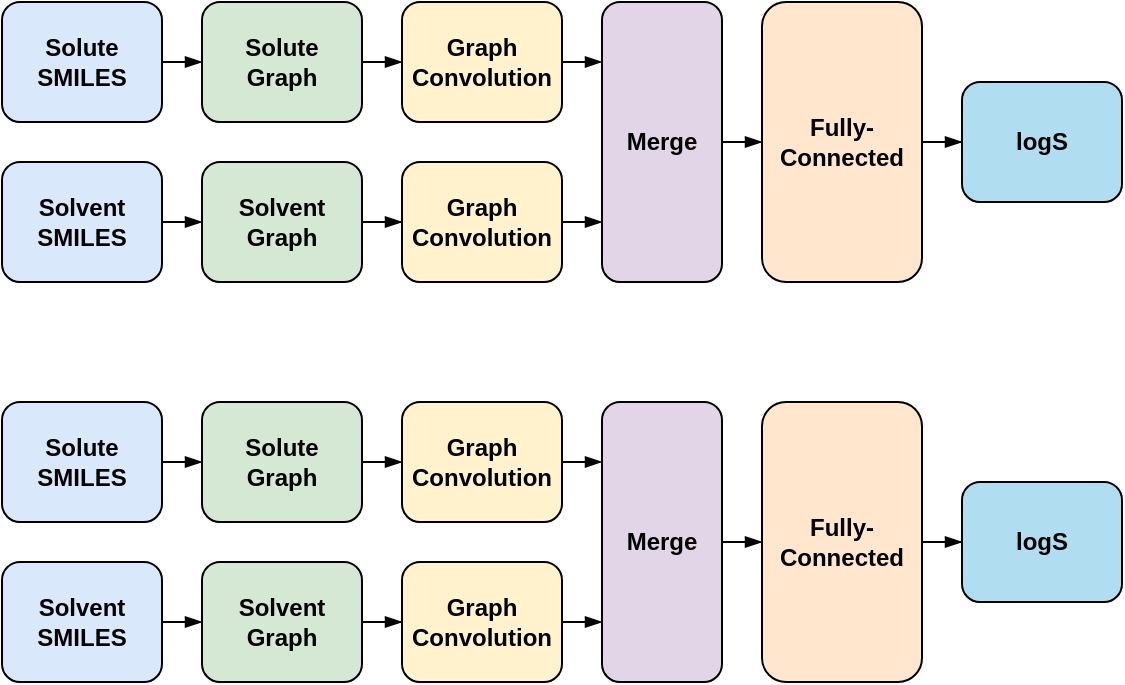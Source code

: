 <mxfile version="14.4.4" type="github">
  <diagram id="C5RBs43oDa-KdzZeNtuy" name="Page-1">
    <mxGraphModel dx="1038" dy="620" grid="1" gridSize="10" guides="1" tooltips="1" connect="1" arrows="1" fold="1" page="1" pageScale="1" pageWidth="827" pageHeight="1169" math="0" shadow="0">
      <root>
        <mxCell id="WIyWlLk6GJQsqaUBKTNV-0" />
        <mxCell id="WIyWlLk6GJQsqaUBKTNV-1" parent="WIyWlLk6GJQsqaUBKTNV-0" />
        <mxCell id="qyxr5L-9Lcjn7ODCekHI-40" style="edgeStyle=orthogonalEdgeStyle;rounded=0;orthogonalLoop=1;jettySize=auto;html=1;exitX=1;exitY=0.5;exitDx=0;exitDy=0;entryX=0;entryY=0.5;entryDx=0;entryDy=0;fontStyle=1;endArrow=blockThin;endFill=1;" edge="1" parent="WIyWlLk6GJQsqaUBKTNV-1" source="qyxr5L-9Lcjn7ODCekHI-23" target="qyxr5L-9Lcjn7ODCekHI-29">
          <mxGeometry relative="1" as="geometry" />
        </mxCell>
        <mxCell id="qyxr5L-9Lcjn7ODCekHI-23" value="Solute&lt;br&gt;SMILES" style="rounded=1;whiteSpace=wrap;html=1;fontSize=12;glass=0;strokeWidth=1;shadow=0;fillColor=#dae8fc;fontStyle=1" vertex="1" parent="WIyWlLk6GJQsqaUBKTNV-1">
          <mxGeometry x="160" y="80" width="80" height="60" as="geometry" />
        </mxCell>
        <mxCell id="qyxr5L-9Lcjn7ODCekHI-43" style="edgeStyle=orthogonalEdgeStyle;rounded=0;orthogonalLoop=1;jettySize=auto;html=1;exitX=1;exitY=0.5;exitDx=0;exitDy=0;fontStyle=1;endArrow=blockThin;endFill=1;" edge="1" parent="WIyWlLk6GJQsqaUBKTNV-1" source="qyxr5L-9Lcjn7ODCekHI-25" target="qyxr5L-9Lcjn7ODCekHI-33">
          <mxGeometry relative="1" as="geometry" />
        </mxCell>
        <mxCell id="qyxr5L-9Lcjn7ODCekHI-25" value="Solvent&lt;br&gt;Graph" style="rounded=1;whiteSpace=wrap;html=1;fontSize=12;glass=0;strokeWidth=1;shadow=0;fillColor=#d5e8d4;fontStyle=1" vertex="1" parent="WIyWlLk6GJQsqaUBKTNV-1">
          <mxGeometry x="260" y="160" width="80" height="60" as="geometry" />
        </mxCell>
        <mxCell id="qyxr5L-9Lcjn7ODCekHI-41" style="edgeStyle=orthogonalEdgeStyle;rounded=0;orthogonalLoop=1;jettySize=auto;html=1;exitX=1;exitY=0.5;exitDx=0;exitDy=0;entryX=0;entryY=0.5;entryDx=0;entryDy=0;fontStyle=1;endArrow=blockThin;endFill=1;" edge="1" parent="WIyWlLk6GJQsqaUBKTNV-1" source="qyxr5L-9Lcjn7ODCekHI-27" target="qyxr5L-9Lcjn7ODCekHI-25">
          <mxGeometry relative="1" as="geometry" />
        </mxCell>
        <mxCell id="qyxr5L-9Lcjn7ODCekHI-27" value="Solvent&lt;br&gt;SMILES" style="rounded=1;whiteSpace=wrap;html=1;fontSize=12;glass=0;strokeWidth=1;shadow=0;fillColor=#dae8fc;fontStyle=1" vertex="1" parent="WIyWlLk6GJQsqaUBKTNV-1">
          <mxGeometry x="160" y="160" width="80" height="60" as="geometry" />
        </mxCell>
        <mxCell id="qyxr5L-9Lcjn7ODCekHI-42" style="edgeStyle=orthogonalEdgeStyle;rounded=0;orthogonalLoop=1;jettySize=auto;html=1;exitX=1;exitY=0.5;exitDx=0;exitDy=0;entryX=0;entryY=0.5;entryDx=0;entryDy=0;fontStyle=1;endArrow=blockThin;endFill=1;" edge="1" parent="WIyWlLk6GJQsqaUBKTNV-1" source="qyxr5L-9Lcjn7ODCekHI-29" target="qyxr5L-9Lcjn7ODCekHI-31">
          <mxGeometry relative="1" as="geometry" />
        </mxCell>
        <mxCell id="qyxr5L-9Lcjn7ODCekHI-29" value="Solute&lt;br&gt;Graph" style="rounded=1;whiteSpace=wrap;html=1;fontSize=12;glass=0;strokeWidth=1;shadow=0;fillColor=#d5e8d4;fontStyle=1" vertex="1" parent="WIyWlLk6GJQsqaUBKTNV-1">
          <mxGeometry x="260" y="80" width="80" height="60" as="geometry" />
        </mxCell>
        <mxCell id="qyxr5L-9Lcjn7ODCekHI-44" style="edgeStyle=orthogonalEdgeStyle;rounded=0;orthogonalLoop=1;jettySize=auto;html=1;exitX=1;exitY=0.5;exitDx=0;exitDy=0;entryX=0;entryY=0.214;entryDx=0;entryDy=0;entryPerimeter=0;fontStyle=1;endArrow=blockThin;endFill=1;" edge="1" parent="WIyWlLk6GJQsqaUBKTNV-1" source="qyxr5L-9Lcjn7ODCekHI-31" target="qyxr5L-9Lcjn7ODCekHI-35">
          <mxGeometry relative="1" as="geometry" />
        </mxCell>
        <mxCell id="qyxr5L-9Lcjn7ODCekHI-31" value="Graph&lt;br&gt;Convolution" style="rounded=1;whiteSpace=wrap;html=1;fontSize=12;glass=0;strokeWidth=1;shadow=0;fillColor=#fff2cc;fontStyle=1" vertex="1" parent="WIyWlLk6GJQsqaUBKTNV-1">
          <mxGeometry x="360" y="80" width="80" height="60" as="geometry" />
        </mxCell>
        <mxCell id="qyxr5L-9Lcjn7ODCekHI-45" style="edgeStyle=orthogonalEdgeStyle;rounded=0;orthogonalLoop=1;jettySize=auto;html=1;exitX=1;exitY=0.5;exitDx=0;exitDy=0;entryX=0;entryY=0.786;entryDx=0;entryDy=0;entryPerimeter=0;fontStyle=1;endArrow=blockThin;endFill=1;" edge="1" parent="WIyWlLk6GJQsqaUBKTNV-1" source="qyxr5L-9Lcjn7ODCekHI-33" target="qyxr5L-9Lcjn7ODCekHI-35">
          <mxGeometry relative="1" as="geometry" />
        </mxCell>
        <mxCell id="qyxr5L-9Lcjn7ODCekHI-33" value="&lt;span&gt;Graph&lt;br&gt;&lt;/span&gt;&lt;span&gt;Convolution&lt;/span&gt;" style="rounded=1;whiteSpace=wrap;html=1;fontSize=12;glass=0;strokeWidth=1;shadow=0;fillColor=#fff2cc;fontStyle=1" vertex="1" parent="WIyWlLk6GJQsqaUBKTNV-1">
          <mxGeometry x="360" y="160" width="80" height="60" as="geometry" />
        </mxCell>
        <mxCell id="qyxr5L-9Lcjn7ODCekHI-46" style="edgeStyle=orthogonalEdgeStyle;rounded=0;orthogonalLoop=1;jettySize=auto;html=1;exitX=1;exitY=0.5;exitDx=0;exitDy=0;entryX=0;entryY=0.5;entryDx=0;entryDy=0;fontStyle=1;endArrow=blockThin;endFill=1;" edge="1" parent="WIyWlLk6GJQsqaUBKTNV-1" source="qyxr5L-9Lcjn7ODCekHI-35" target="qyxr5L-9Lcjn7ODCekHI-37">
          <mxGeometry relative="1" as="geometry" />
        </mxCell>
        <mxCell id="qyxr5L-9Lcjn7ODCekHI-35" value="Merge" style="rounded=1;whiteSpace=wrap;html=1;fontSize=12;glass=0;strokeWidth=1;shadow=0;fillColor=#e1d5e7;fontStyle=1" vertex="1" parent="WIyWlLk6GJQsqaUBKTNV-1">
          <mxGeometry x="460" y="80" width="60" height="140" as="geometry" />
        </mxCell>
        <mxCell id="qyxr5L-9Lcjn7ODCekHI-49" style="edgeStyle=orthogonalEdgeStyle;rounded=0;orthogonalLoop=1;jettySize=auto;html=1;entryX=0;entryY=0.5;entryDx=0;entryDy=0;fontStyle=1;endArrow=blockThin;endFill=1;" edge="1" parent="WIyWlLk6GJQsqaUBKTNV-1" source="qyxr5L-9Lcjn7ODCekHI-37" target="qyxr5L-9Lcjn7ODCekHI-48">
          <mxGeometry relative="1" as="geometry" />
        </mxCell>
        <mxCell id="qyxr5L-9Lcjn7ODCekHI-37" value="Fully-Connected" style="rounded=1;whiteSpace=wrap;html=1;fontSize=12;glass=0;strokeWidth=1;shadow=0;fillColor=#ffe6cc;fontStyle=1" vertex="1" parent="WIyWlLk6GJQsqaUBKTNV-1">
          <mxGeometry x="540" y="80" width="80" height="140" as="geometry" />
        </mxCell>
        <mxCell id="qyxr5L-9Lcjn7ODCekHI-48" value="logS" style="rounded=1;whiteSpace=wrap;html=1;fontSize=12;glass=0;strokeWidth=1;shadow=0;fillColor=#b1ddf0;fontStyle=1" vertex="1" parent="WIyWlLk6GJQsqaUBKTNV-1">
          <mxGeometry x="640" y="120" width="80" height="60" as="geometry" />
        </mxCell>
        <mxCell id="qyxr5L-9Lcjn7ODCekHI-57" style="edgeStyle=orthogonalEdgeStyle;rounded=0;orthogonalLoop=1;jettySize=auto;html=1;exitX=1;exitY=0.5;exitDx=0;exitDy=0;entryX=0;entryY=0.5;entryDx=0;entryDy=0;fontStyle=1;endArrow=blockThin;endFill=1;" edge="1" parent="WIyWlLk6GJQsqaUBKTNV-1" source="qyxr5L-9Lcjn7ODCekHI-58" target="qyxr5L-9Lcjn7ODCekHI-64">
          <mxGeometry relative="1" as="geometry" />
        </mxCell>
        <mxCell id="qyxr5L-9Lcjn7ODCekHI-58" value="Solute&lt;br&gt;SMILES" style="rounded=1;whiteSpace=wrap;html=1;fontSize=12;glass=0;strokeWidth=1;shadow=0;fillColor=#dae8fc;fontStyle=1" vertex="1" parent="WIyWlLk6GJQsqaUBKTNV-1">
          <mxGeometry x="160" y="280" width="80" height="60" as="geometry" />
        </mxCell>
        <mxCell id="qyxr5L-9Lcjn7ODCekHI-59" style="edgeStyle=orthogonalEdgeStyle;rounded=0;orthogonalLoop=1;jettySize=auto;html=1;exitX=1;exitY=0.5;exitDx=0;exitDy=0;fontStyle=1;endArrow=blockThin;endFill=1;" edge="1" parent="WIyWlLk6GJQsqaUBKTNV-1" source="qyxr5L-9Lcjn7ODCekHI-60" target="qyxr5L-9Lcjn7ODCekHI-68">
          <mxGeometry relative="1" as="geometry" />
        </mxCell>
        <mxCell id="qyxr5L-9Lcjn7ODCekHI-60" value="Solvent&lt;br&gt;Graph" style="rounded=1;whiteSpace=wrap;html=1;fontSize=12;glass=0;strokeWidth=1;shadow=0;fillColor=#d5e8d4;fontStyle=1" vertex="1" parent="WIyWlLk6GJQsqaUBKTNV-1">
          <mxGeometry x="260" y="360" width="80" height="60" as="geometry" />
        </mxCell>
        <mxCell id="qyxr5L-9Lcjn7ODCekHI-61" style="edgeStyle=orthogonalEdgeStyle;rounded=0;orthogonalLoop=1;jettySize=auto;html=1;exitX=1;exitY=0.5;exitDx=0;exitDy=0;entryX=0;entryY=0.5;entryDx=0;entryDy=0;fontStyle=1;endArrow=blockThin;endFill=1;" edge="1" parent="WIyWlLk6GJQsqaUBKTNV-1" source="qyxr5L-9Lcjn7ODCekHI-62" target="qyxr5L-9Lcjn7ODCekHI-60">
          <mxGeometry relative="1" as="geometry" />
        </mxCell>
        <mxCell id="qyxr5L-9Lcjn7ODCekHI-62" value="Solvent&lt;br&gt;SMILES" style="rounded=1;whiteSpace=wrap;html=1;fontSize=12;glass=0;strokeWidth=1;shadow=0;fillColor=#dae8fc;fontStyle=1" vertex="1" parent="WIyWlLk6GJQsqaUBKTNV-1">
          <mxGeometry x="160" y="360" width="80" height="60" as="geometry" />
        </mxCell>
        <mxCell id="qyxr5L-9Lcjn7ODCekHI-63" style="edgeStyle=orthogonalEdgeStyle;rounded=0;orthogonalLoop=1;jettySize=auto;html=1;exitX=1;exitY=0.5;exitDx=0;exitDy=0;entryX=0;entryY=0.5;entryDx=0;entryDy=0;fontStyle=1;endArrow=blockThin;endFill=1;" edge="1" parent="WIyWlLk6GJQsqaUBKTNV-1" source="qyxr5L-9Lcjn7ODCekHI-64" target="qyxr5L-9Lcjn7ODCekHI-66">
          <mxGeometry relative="1" as="geometry" />
        </mxCell>
        <mxCell id="qyxr5L-9Lcjn7ODCekHI-64" value="Solute&lt;br&gt;Graph" style="rounded=1;whiteSpace=wrap;html=1;fontSize=12;glass=0;strokeWidth=1;shadow=0;fillColor=#d5e8d4;fontStyle=1" vertex="1" parent="WIyWlLk6GJQsqaUBKTNV-1">
          <mxGeometry x="260" y="280" width="80" height="60" as="geometry" />
        </mxCell>
        <mxCell id="qyxr5L-9Lcjn7ODCekHI-65" style="edgeStyle=orthogonalEdgeStyle;rounded=0;orthogonalLoop=1;jettySize=auto;html=1;exitX=1;exitY=0.5;exitDx=0;exitDy=0;entryX=0;entryY=0.214;entryDx=0;entryDy=0;entryPerimeter=0;fontStyle=1;endArrow=blockThin;endFill=1;" edge="1" parent="WIyWlLk6GJQsqaUBKTNV-1" source="qyxr5L-9Lcjn7ODCekHI-66" target="qyxr5L-9Lcjn7ODCekHI-70">
          <mxGeometry relative="1" as="geometry" />
        </mxCell>
        <mxCell id="qyxr5L-9Lcjn7ODCekHI-66" value="Graph&lt;br&gt;Convolution" style="rounded=1;whiteSpace=wrap;html=1;fontSize=12;glass=0;strokeWidth=1;shadow=0;fillColor=#fff2cc;fontStyle=1" vertex="1" parent="WIyWlLk6GJQsqaUBKTNV-1">
          <mxGeometry x="360" y="280" width="80" height="60" as="geometry" />
        </mxCell>
        <mxCell id="qyxr5L-9Lcjn7ODCekHI-67" style="edgeStyle=orthogonalEdgeStyle;rounded=0;orthogonalLoop=1;jettySize=auto;html=1;exitX=1;exitY=0.5;exitDx=0;exitDy=0;entryX=0;entryY=0.786;entryDx=0;entryDy=0;entryPerimeter=0;fontStyle=1;endArrow=blockThin;endFill=1;" edge="1" parent="WIyWlLk6GJQsqaUBKTNV-1" source="qyxr5L-9Lcjn7ODCekHI-68" target="qyxr5L-9Lcjn7ODCekHI-70">
          <mxGeometry relative="1" as="geometry" />
        </mxCell>
        <mxCell id="qyxr5L-9Lcjn7ODCekHI-68" value="&lt;span&gt;Graph&lt;br&gt;&lt;/span&gt;&lt;span&gt;Convolution&lt;/span&gt;" style="rounded=1;whiteSpace=wrap;html=1;fontSize=12;glass=0;strokeWidth=1;shadow=0;fillColor=#fff2cc;fontStyle=1" vertex="1" parent="WIyWlLk6GJQsqaUBKTNV-1">
          <mxGeometry x="360" y="360" width="80" height="60" as="geometry" />
        </mxCell>
        <mxCell id="qyxr5L-9Lcjn7ODCekHI-69" style="edgeStyle=orthogonalEdgeStyle;rounded=0;orthogonalLoop=1;jettySize=auto;html=1;exitX=1;exitY=0.5;exitDx=0;exitDy=0;entryX=0;entryY=0.5;entryDx=0;entryDy=0;fontStyle=1;endArrow=blockThin;endFill=1;" edge="1" parent="WIyWlLk6GJQsqaUBKTNV-1" source="qyxr5L-9Lcjn7ODCekHI-70" target="qyxr5L-9Lcjn7ODCekHI-72">
          <mxGeometry relative="1" as="geometry" />
        </mxCell>
        <mxCell id="qyxr5L-9Lcjn7ODCekHI-70" value="Merge" style="rounded=1;whiteSpace=wrap;html=1;fontSize=12;glass=0;strokeWidth=1;shadow=0;fillColor=#e1d5e7;fontStyle=1" vertex="1" parent="WIyWlLk6GJQsqaUBKTNV-1">
          <mxGeometry x="460" y="280" width="60" height="140" as="geometry" />
        </mxCell>
        <mxCell id="qyxr5L-9Lcjn7ODCekHI-71" style="edgeStyle=orthogonalEdgeStyle;rounded=0;orthogonalLoop=1;jettySize=auto;html=1;entryX=0;entryY=0.5;entryDx=0;entryDy=0;fontStyle=1;endArrow=blockThin;endFill=1;" edge="1" parent="WIyWlLk6GJQsqaUBKTNV-1" source="qyxr5L-9Lcjn7ODCekHI-72" target="qyxr5L-9Lcjn7ODCekHI-73">
          <mxGeometry relative="1" as="geometry" />
        </mxCell>
        <mxCell id="qyxr5L-9Lcjn7ODCekHI-72" value="Fully-Connected" style="rounded=1;whiteSpace=wrap;html=1;fontSize=12;glass=0;strokeWidth=1;shadow=0;fillColor=#ffe6cc;fontStyle=1" vertex="1" parent="WIyWlLk6GJQsqaUBKTNV-1">
          <mxGeometry x="540" y="280" width="80" height="140" as="geometry" />
        </mxCell>
        <mxCell id="qyxr5L-9Lcjn7ODCekHI-73" value="logS" style="rounded=1;whiteSpace=wrap;html=1;fontSize=12;glass=0;strokeWidth=1;shadow=0;fillColor=#b1ddf0;fontStyle=1" vertex="1" parent="WIyWlLk6GJQsqaUBKTNV-1">
          <mxGeometry x="640" y="320" width="80" height="60" as="geometry" />
        </mxCell>
      </root>
    </mxGraphModel>
  </diagram>
</mxfile>

